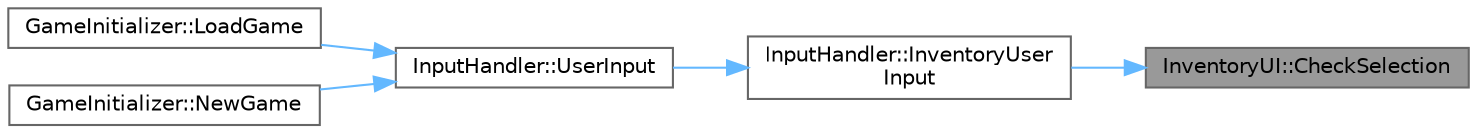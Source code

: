 digraph "InventoryUI::CheckSelection"
{
 // LATEX_PDF_SIZE
  bgcolor="transparent";
  edge [fontname=Helvetica,fontsize=10,labelfontname=Helvetica,labelfontsize=10];
  node [fontname=Helvetica,fontsize=10,shape=box,height=0.2,width=0.4];
  rankdir="RL";
  Node1 [id="Node000001",label="InventoryUI::CheckSelection",height=0.2,width=0.4,color="gray40", fillcolor="grey60", style="filled", fontcolor="black",tooltip="Checks the selected item in the inventory UI."];
  Node1 -> Node2 [id="edge1_Node000001_Node000002",dir="back",color="steelblue1",style="solid",tooltip=" "];
  Node2 [id="Node000002",label="InputHandler::InventoryUser\lInput",height=0.2,width=0.4,color="grey40", fillcolor="white", style="filled",URL="$class_input_handler.html#a46e9a06e7b4b10e165cf9dc1302bfaa8",tooltip="Handles user input for inventory management."];
  Node2 -> Node3 [id="edge2_Node000002_Node000003",dir="back",color="steelblue1",style="solid",tooltip=" "];
  Node3 [id="Node000003",label="InputHandler::UserInput",height=0.2,width=0.4,color="grey40", fillcolor="white", style="filled",URL="$class_input_handler.html#a41e6c1f2ba464836b12f0e5644957ccd",tooltip="Handles user input for map navigation."];
  Node3 -> Node4 [id="edge3_Node000003_Node000004",dir="back",color="steelblue1",style="solid",tooltip=" "];
  Node4 [id="Node000004",label="GameInitializer::LoadGame",height=0.2,width=0.4,color="grey40", fillcolor="white", style="filled",URL="$class_game_initializer.html#ae716e7cff2b6d5aeb52817de93c03839",tooltip="Loads a saved game from the specified directory."];
  Node3 -> Node5 [id="edge4_Node000003_Node000005",dir="back",color="steelblue1",style="solid",tooltip=" "];
  Node5 [id="Node000005",label="GameInitializer::NewGame",height=0.2,width=0.4,color="grey40", fillcolor="white", style="filled",URL="$class_game_initializer.html#ae604744fcd25ff4e95f332f29c1b60d5",tooltip="Starts a new game."];
}
